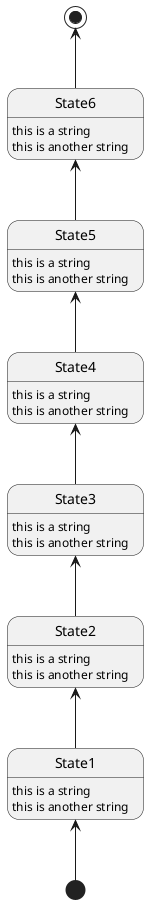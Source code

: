 @startuml
hide empty description

[*] -up-> State1
State1 -up-> State2
State2 -up-> State3
State3 -up-> State4
State4 -up-> State5
State5 -up-> State6
State6 -up-> [*]

State1 : this is a string
State1 : this is another string

State2 : this is a string
State2 : this is another string

State3 : this is a string
State3 : this is another string

State4 : this is a string
State4 : this is another string

State5 : this is a string
State5 : this is another string

State6 : this is a string
State6 : this is another string


@enduml
